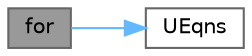digraph "for"
{
 // LATEX_PDF_SIZE
  bgcolor="transparent";
  edge [fontname=Helvetica,fontsize=10,labelfontname=Helvetica,labelfontsize=10];
  node [fontname=Helvetica,fontsize=10,shape=box,height=0.2,width=0.4];
  rankdir="LR";
  Node1 [id="Node000001",label="for",height=0.2,width=0.4,color="gray40", fillcolor="grey60", style="filled", fontcolor="black",tooltip=" "];
  Node1 -> Node2 [id="edge1_Node000001_Node000002",color="steelblue1",style="solid",tooltip=" "];
  Node2 [id="Node000002",label="UEqns",height=0.2,width=0.4,color="grey40", fillcolor="white", style="filled",URL="$multiphaseEulerFoam_2UEqns_8H.html#a93eb6b1700baca0d8b1064f22762b921",tooltip=" "];
}
